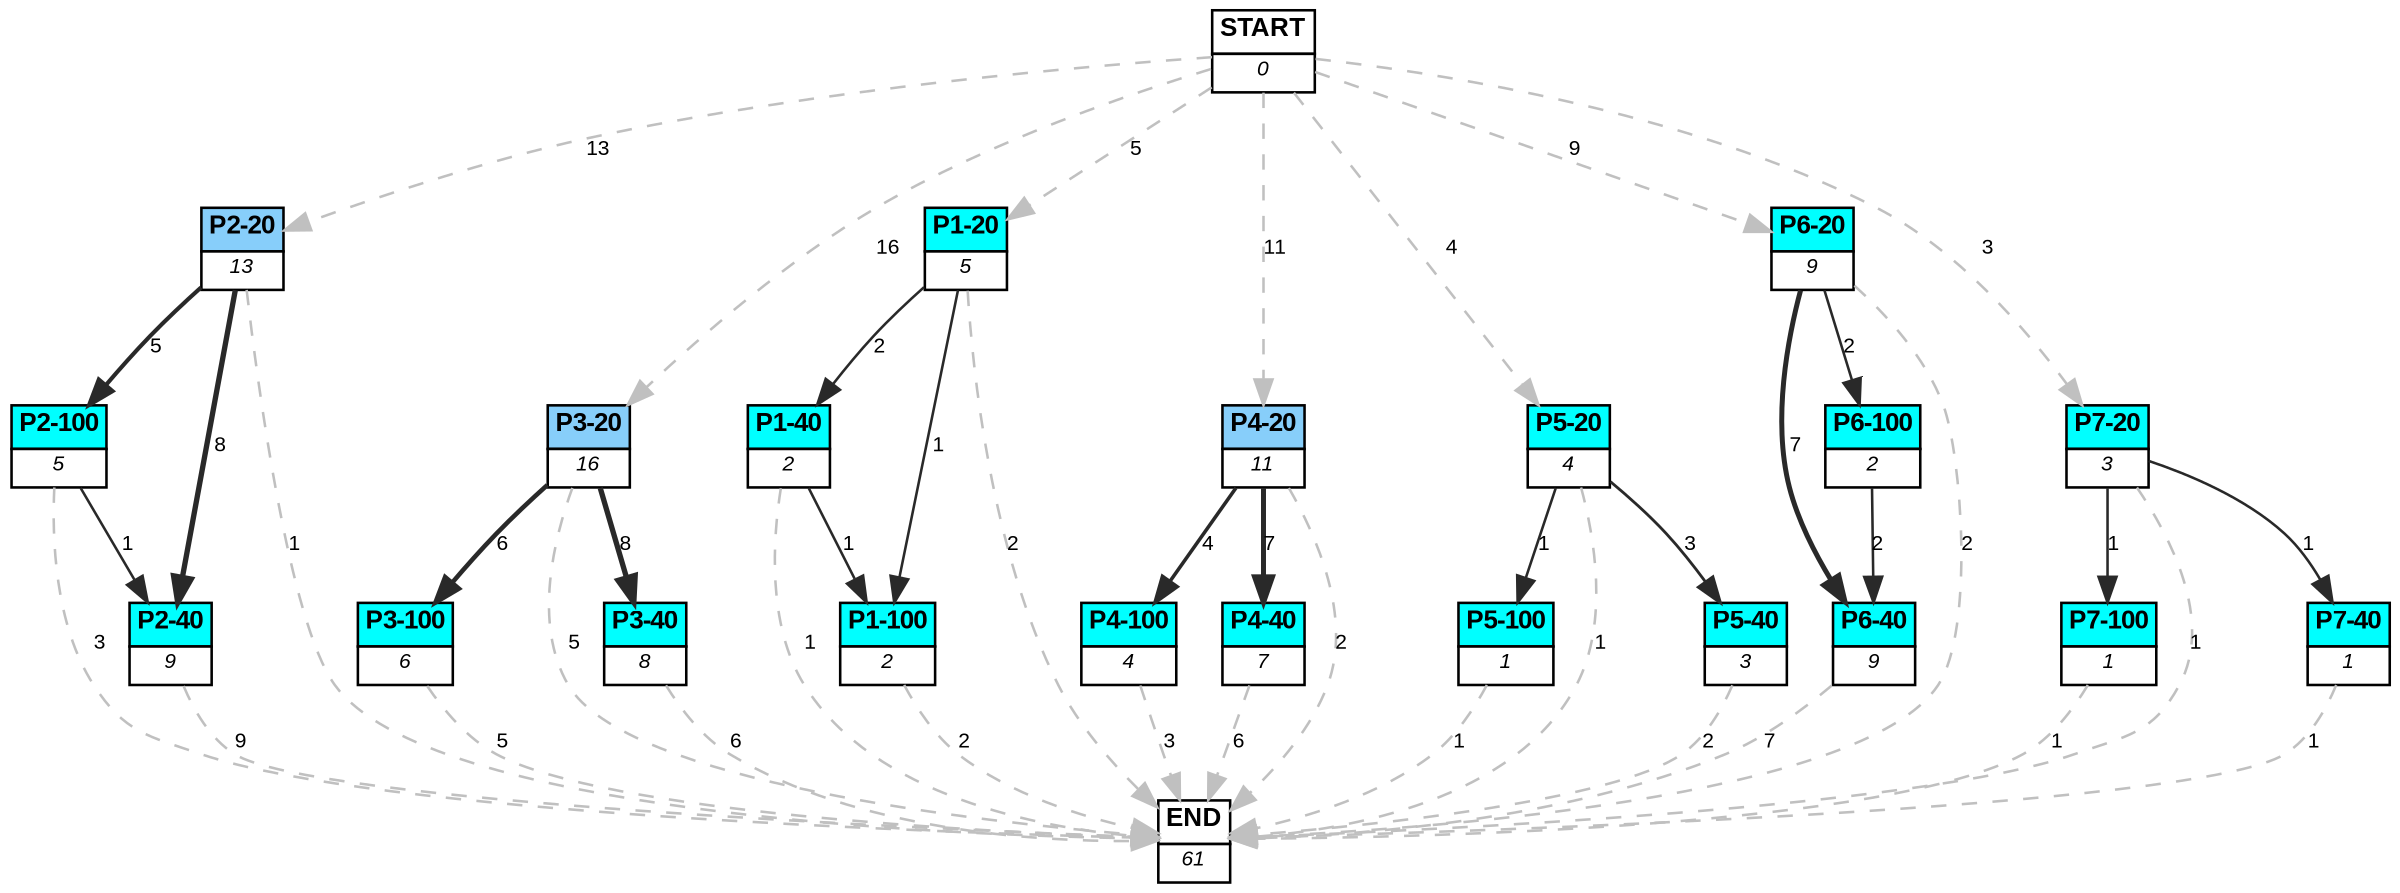 digraph graphname {
	dpi = 150
	size="16,11!";
	margin = 0;
"P2-20" [shape=plain, label=<<table border="0" cellborder="1" cellspacing="0"><tr><td bgcolor="lightskyblue"><FONT face="Arial" POINT-SIZE="10"><b>P2-20</b></FONT></td></tr><tr><td bgcolor="white"><FONT face="Arial" POINT-SIZE="8"><i>13</i></FONT></td></tr></table>>]
"P2-100" [shape=plain, label=<<table border="0" cellborder="1" cellspacing="0"><tr><td bgcolor="aqua"><FONT face="Arial" POINT-SIZE="10"><b>P2-100</b></FONT></td></tr><tr><td bgcolor="white"><FONT face="Arial" POINT-SIZE="8"><i>5</i></FONT></td></tr></table>>]
"P2-40" [shape=plain, label=<<table border="0" cellborder="1" cellspacing="0"><tr><td bgcolor="aqua"><FONT face="Arial" POINT-SIZE="10"><b>P2-40</b></FONT></td></tr><tr><td bgcolor="white"><FONT face="Arial" POINT-SIZE="8"><i>9</i></FONT></td></tr></table>>]
"P3-20" [shape=plain, label=<<table border="0" cellborder="1" cellspacing="0"><tr><td bgcolor="lightskyblue"><FONT face="Arial" POINT-SIZE="10"><b>P3-20</b></FONT></td></tr><tr><td bgcolor="white"><FONT face="Arial" POINT-SIZE="8"><i>16</i></FONT></td></tr></table>>]
"P3-40" [shape=plain, label=<<table border="0" cellborder="1" cellspacing="0"><tr><td bgcolor="aqua"><FONT face="Arial" POINT-SIZE="10"><b>P3-40</b></FONT></td></tr><tr><td bgcolor="white"><FONT face="Arial" POINT-SIZE="8"><i>8</i></FONT></td></tr></table>>]
"P3-100" [shape=plain, label=<<table border="0" cellborder="1" cellspacing="0"><tr><td bgcolor="aqua"><FONT face="Arial" POINT-SIZE="10"><b>P3-100</b></FONT></td></tr><tr><td bgcolor="white"><FONT face="Arial" POINT-SIZE="8"><i>6</i></FONT></td></tr></table>>]
"P1-20" [shape=plain, label=<<table border="0" cellborder="1" cellspacing="0"><tr><td bgcolor="aqua"><FONT face="Arial" POINT-SIZE="10"><b>P1-20</b></FONT></td></tr><tr><td bgcolor="white"><FONT face="Arial" POINT-SIZE="8"><i>5</i></FONT></td></tr></table>>]
"P1-40" [shape=plain, label=<<table border="0" cellborder="1" cellspacing="0"><tr><td bgcolor="aqua"><FONT face="Arial" POINT-SIZE="10"><b>P1-40</b></FONT></td></tr><tr><td bgcolor="white"><FONT face="Arial" POINT-SIZE="8"><i>2</i></FONT></td></tr></table>>]
"P1-100" [shape=plain, label=<<table border="0" cellborder="1" cellspacing="0"><tr><td bgcolor="aqua"><FONT face="Arial" POINT-SIZE="10"><b>P1-100</b></FONT></td></tr><tr><td bgcolor="white"><FONT face="Arial" POINT-SIZE="8"><i>2</i></FONT></td></tr></table>>]
"P4-20" [shape=plain, label=<<table border="0" cellborder="1" cellspacing="0"><tr><td bgcolor="lightskyblue"><FONT face="Arial" POINT-SIZE="10"><b>P4-20</b></FONT></td></tr><tr><td bgcolor="white"><FONT face="Arial" POINT-SIZE="8"><i>11</i></FONT></td></tr></table>>]
"P4-40" [shape=plain, label=<<table border="0" cellborder="1" cellspacing="0"><tr><td bgcolor="aqua"><FONT face="Arial" POINT-SIZE="10"><b>P4-40</b></FONT></td></tr><tr><td bgcolor="white"><FONT face="Arial" POINT-SIZE="8"><i>7</i></FONT></td></tr></table>>]
"P5-20" [shape=plain, label=<<table border="0" cellborder="1" cellspacing="0"><tr><td bgcolor="aqua"><FONT face="Arial" POINT-SIZE="10"><b>P5-20</b></FONT></td></tr><tr><td bgcolor="white"><FONT face="Arial" POINT-SIZE="8"><i>4</i></FONT></td></tr></table>>]
"P5-40" [shape=plain, label=<<table border="0" cellborder="1" cellspacing="0"><tr><td bgcolor="aqua"><FONT face="Arial" POINT-SIZE="10"><b>P5-40</b></FONT></td></tr><tr><td bgcolor="white"><FONT face="Arial" POINT-SIZE="8"><i>3</i></FONT></td></tr></table>>]
"P5-100" [shape=plain, label=<<table border="0" cellborder="1" cellspacing="0"><tr><td bgcolor="aqua"><FONT face="Arial" POINT-SIZE="10"><b>P5-100</b></FONT></td></tr><tr><td bgcolor="white"><FONT face="Arial" POINT-SIZE="8"><i>1</i></FONT></td></tr></table>>]
"P4-100" [shape=plain, label=<<table border="0" cellborder="1" cellspacing="0"><tr><td bgcolor="aqua"><FONT face="Arial" POINT-SIZE="10"><b>P4-100</b></FONT></td></tr><tr><td bgcolor="white"><FONT face="Arial" POINT-SIZE="8"><i>4</i></FONT></td></tr></table>>]
"P6-20" [shape=plain, label=<<table border="0" cellborder="1" cellspacing="0"><tr><td bgcolor="aqua"><FONT face="Arial" POINT-SIZE="10"><b>P6-20</b></FONT></td></tr><tr><td bgcolor="white"><FONT face="Arial" POINT-SIZE="8"><i>9</i></FONT></td></tr></table>>]
"P6-100" [shape=plain, label=<<table border="0" cellborder="1" cellspacing="0"><tr><td bgcolor="aqua"><FONT face="Arial" POINT-SIZE="10"><b>P6-100</b></FONT></td></tr><tr><td bgcolor="white"><FONT face="Arial" POINT-SIZE="8"><i>2</i></FONT></td></tr></table>>]
"P6-40" [shape=plain, label=<<table border="0" cellborder="1" cellspacing="0"><tr><td bgcolor="aqua"><FONT face="Arial" POINT-SIZE="10"><b>P6-40</b></FONT></td></tr><tr><td bgcolor="white"><FONT face="Arial" POINT-SIZE="8"><i>9</i></FONT></td></tr></table>>]
"P7-20" [shape=plain, label=<<table border="0" cellborder="1" cellspacing="0"><tr><td bgcolor="aqua"><FONT face="Arial" POINT-SIZE="10"><b>P7-20</b></FONT></td></tr><tr><td bgcolor="white"><FONT face="Arial" POINT-SIZE="8"><i>3</i></FONT></td></tr></table>>]
"P7-40" [shape=plain, label=<<table border="0" cellborder="1" cellspacing="0"><tr><td bgcolor="aqua"><FONT face="Arial" POINT-SIZE="10"><b>P7-40</b></FONT></td></tr><tr><td bgcolor="white"><FONT face="Arial" POINT-SIZE="8"><i>1</i></FONT></td></tr></table>>]
"P7-100" [shape=plain, label=<<table border="0" cellborder="1" cellspacing="0"><tr><td bgcolor="aqua"><FONT face="Arial" POINT-SIZE="10"><b>P7-100</b></FONT></td></tr><tr><td bgcolor="white"><FONT face="Arial" POINT-SIZE="8"><i>1</i></FONT></td></tr></table>>]
"START" [shape=plain, label=<<table border="0" cellborder="1" cellspacing="0"><tr><td bgcolor="white"><FONT face="Arial" POINT-SIZE="10"><b>START</b></FONT></td></tr><tr><td bgcolor="white"><FONT face="Arial" POINT-SIZE="8"><i>0</i></FONT></td></tr></table>>]
"END" [shape=plain, label=<<table border="0" cellborder="1" cellspacing="0"><tr><td bgcolor="white"><FONT face="Arial" POINT-SIZE="10"><b>END</b></FONT></td></tr><tr><td bgcolor="white"><FONT face="Arial" POINT-SIZE="8"><i>61</i></FONT></td></tr></table>>]
"P2-20" -> "P2-100" [ color=grey16 penwidth = "1.6094379124341003"label ="5" labelfloat=false fontname="Arial" fontsize=8]
"P2-20" -> "P2-40" [ color=grey16 penwidth = "2.0794415416798357"label ="8" labelfloat=false fontname="Arial" fontsize=8]
"P2-20" -> "END" [ style = dashed color=grey label ="1" labelfloat=false fontname="Arial" fontsize=8]
"P2-100" -> "P2-40" [ color=grey16 penwidth = "1"label ="1" labelfloat=false fontname="Arial" fontsize=8]
"P2-100" -> "END" [ style = dashed color=grey label ="3" labelfloat=false fontname="Arial" fontsize=8]
"P2-40" -> "END" [ style = dashed color=grey label ="9" labelfloat=false fontname="Arial" fontsize=8]
"P3-20" -> "P3-40" [ color=grey16 penwidth = "2.0794415416798357"label ="8" labelfloat=false fontname="Arial" fontsize=8]
"P3-20" -> "P3-100" [ color=grey16 penwidth = "1.791759469228055"label ="6" labelfloat=false fontname="Arial" fontsize=8]
"P3-20" -> "END" [ style = dashed color=grey label ="5" labelfloat=false fontname="Arial" fontsize=8]
"P3-40" -> "END" [ style = dashed color=grey label ="6" labelfloat=false fontname="Arial" fontsize=8]
"P3-100" -> "END" [ style = dashed color=grey label ="5" labelfloat=false fontname="Arial" fontsize=8]
"P1-20" -> "P1-40" [ color=grey16 penwidth = "1"label ="2" labelfloat=false fontname="Arial" fontsize=8]
"P1-20" -> "P1-100" [ color=grey16 penwidth = "1"label ="1" labelfloat=false fontname="Arial" fontsize=8]
"P1-20" -> "END" [ style = dashed color=grey label ="2" labelfloat=false fontname="Arial" fontsize=8]
"P1-40" -> "P1-100" [ color=grey16 penwidth = "1"label ="1" labelfloat=false fontname="Arial" fontsize=8]
"P1-40" -> "END" [ style = dashed color=grey label ="1" labelfloat=false fontname="Arial" fontsize=8]
"P1-100" -> "END" [ style = dashed color=grey label ="2" labelfloat=false fontname="Arial" fontsize=8]
"P4-20" -> "P4-40" [ color=grey16 penwidth = "1.9459101490553132"label ="7" labelfloat=false fontname="Arial" fontsize=8]
"P4-20" -> "P4-100" [ color=grey16 penwidth = "1.3862943611198906"label ="4" labelfloat=false fontname="Arial" fontsize=8]
"P4-20" -> "END" [ style = dashed color=grey label ="2" labelfloat=false fontname="Arial" fontsize=8]
"P4-40" -> "END" [ style = dashed color=grey label ="6" labelfloat=false fontname="Arial" fontsize=8]
"P5-20" -> "P5-40" [ color=grey16 penwidth = "1.0986122886681098"label ="3" labelfloat=false fontname="Arial" fontsize=8]
"P5-20" -> "P5-100" [ color=grey16 penwidth = "1"label ="1" labelfloat=false fontname="Arial" fontsize=8]
"P5-20" -> "END" [ style = dashed color=grey label ="1" labelfloat=false fontname="Arial" fontsize=8]
"P5-40" -> "END" [ style = dashed color=grey label ="2" labelfloat=false fontname="Arial" fontsize=8]
"P5-100" -> "END" [ style = dashed color=grey label ="1" labelfloat=false fontname="Arial" fontsize=8]
"P4-100" -> "END" [ style = dashed color=grey label ="3" labelfloat=false fontname="Arial" fontsize=8]
"P6-20" -> "P6-100" [ color=grey16 penwidth = "1"label ="2" labelfloat=false fontname="Arial" fontsize=8]
"P6-20" -> "P6-40" [ color=grey16 penwidth = "1.9459101490553132"label ="7" labelfloat=false fontname="Arial" fontsize=8]
"P6-20" -> "END" [ style = dashed color=grey label ="2" labelfloat=false fontname="Arial" fontsize=8]
"P6-100" -> "P6-40" [ color=grey16 penwidth = "1"label ="2" labelfloat=false fontname="Arial" fontsize=8]
"P6-40" -> "END" [ style = dashed color=grey label ="7" labelfloat=false fontname="Arial" fontsize=8]
"P7-20" -> "P7-40" [ color=grey16 penwidth = "1"label ="1" labelfloat=false fontname="Arial" fontsize=8]
"P7-20" -> "P7-100" [ color=grey16 penwidth = "1"label ="1" labelfloat=false fontname="Arial" fontsize=8]
"P7-20" -> "END" [ style = dashed color=grey label ="1" labelfloat=false fontname="Arial" fontsize=8]
"P7-40" -> "END" [ style = dashed color=grey label ="1" labelfloat=false fontname="Arial" fontsize=8]
"P7-100" -> "END" [ style = dashed color=grey label ="1" labelfloat=false fontname="Arial" fontsize=8]
"START" -> "P2-20" [ style = dashed color=grey label ="13" labelfloat=false fontname="Arial" fontsize=8]
"START" -> "P3-20" [ style = dashed color=grey label ="16" labelfloat=false fontname="Arial" fontsize=8]
"START" -> "P1-20" [ style = dashed color=grey label ="5" labelfloat=false fontname="Arial" fontsize=8]
"START" -> "P4-20" [ style = dashed color=grey label ="11" labelfloat=false fontname="Arial" fontsize=8]
"START" -> "P5-20" [ style = dashed color=grey label ="4" labelfloat=false fontname="Arial" fontsize=8]
"START" -> "P6-20" [ style = dashed color=grey label ="9" labelfloat=false fontname="Arial" fontsize=8]
"START" -> "P7-20" [ style = dashed color=grey label ="3" labelfloat=false fontname="Arial" fontsize=8]
}